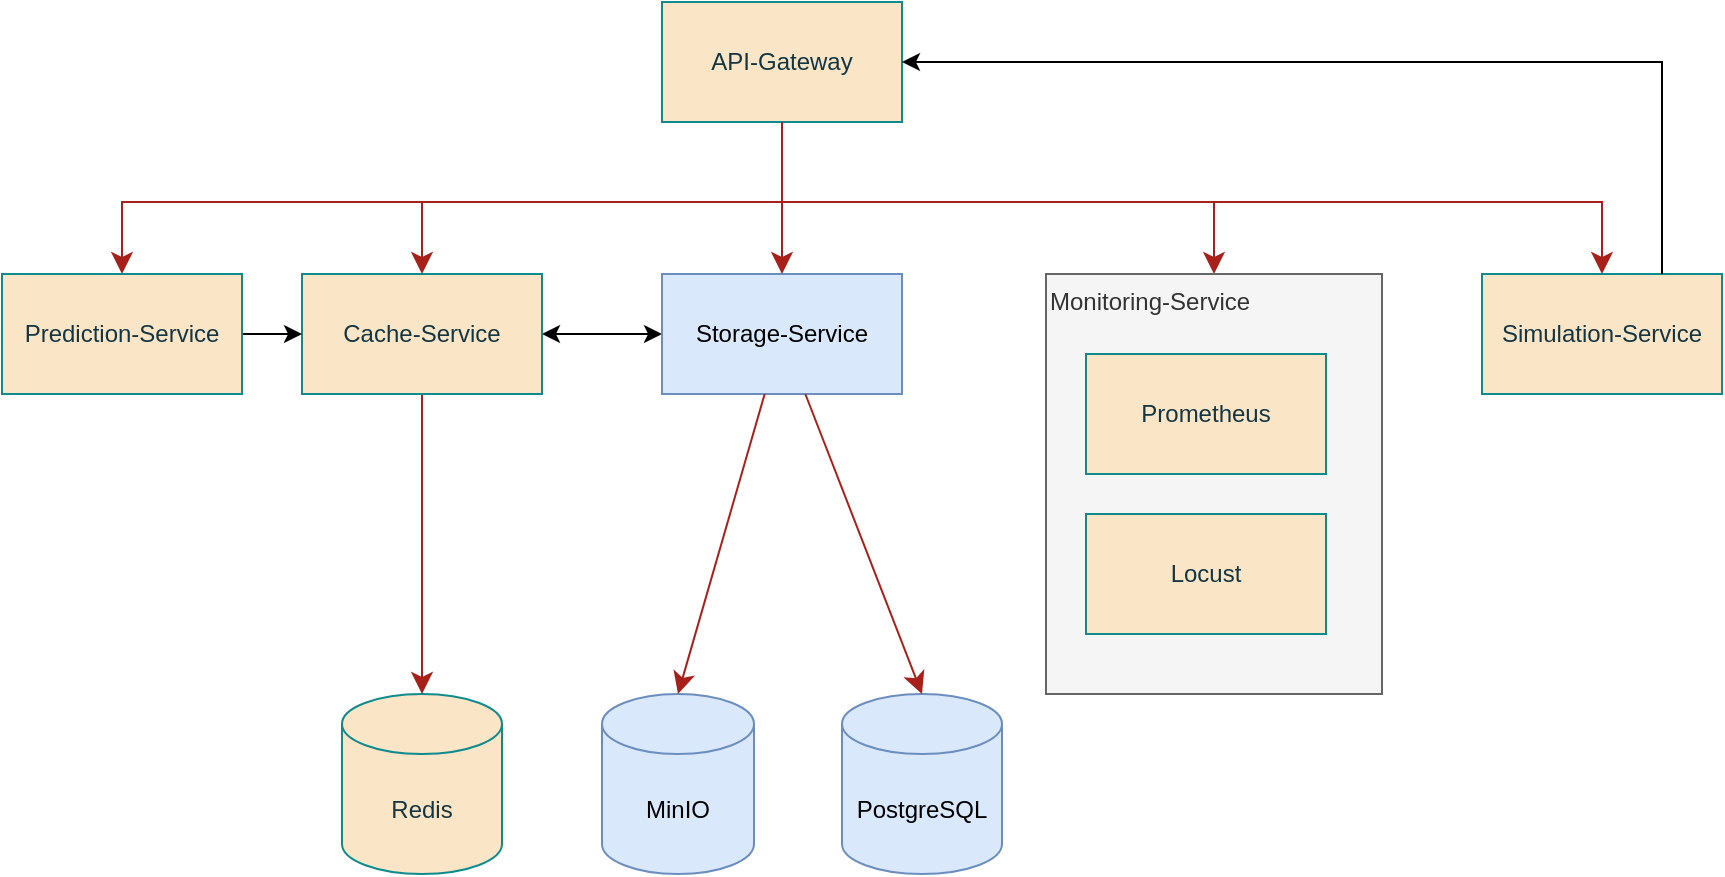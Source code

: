 <mxfile version="27.1.4">
  <diagram name="Seite-1" id="cSsHOk2Wa60f8mgRbdZm">
    <mxGraphModel dx="1181" dy="681" grid="1" gridSize="10" guides="1" tooltips="1" connect="1" arrows="1" fold="1" page="1" pageScale="1" pageWidth="827" pageHeight="1169" math="0" shadow="0" adaptiveColors="auto">
      <root>
        <mxCell id="0" />
        <mxCell id="1" parent="0" />
        <mxCell id="8NcpJ_bW0Bv_9jHg0qxz-1" style="edgeStyle=orthogonalEdgeStyle;rounded=0;orthogonalLoop=1;jettySize=auto;html=1;startArrow=classic;startFill=1;" parent="1" source="pYhCz_OLACclpXRN_d7E-1" target="ONmiQpBlXR7nflwjCwtw-11" edge="1">
          <mxGeometry relative="1" as="geometry" />
        </mxCell>
        <mxCell id="pYhCz_OLACclpXRN_d7E-1" value="Storage-Service" style="rounded=0;whiteSpace=wrap;html=1;labelBackgroundColor=none;fillColor=#dae8fc;strokeColor=#6c8ebf;" parent="1" vertex="1">
          <mxGeometry x="340" y="656" width="120" height="60" as="geometry" />
        </mxCell>
        <mxCell id="ONmiQpBlXR7nflwjCwtw-14" style="edgeStyle=none;curved=0;rounded=0;orthogonalLoop=1;jettySize=auto;html=1;entryX=0.5;entryY=0;entryDx=0;entryDy=0;fontSize=12;startSize=8;endSize=8;labelBackgroundColor=none;strokeColor=#A8201A;fontColor=default;" parent="1" source="pYhCz_OLACclpXRN_d7E-3" target="ONmiQpBlXR7nflwjCwtw-2" edge="1">
          <mxGeometry relative="1" as="geometry">
            <Array as="points">
              <mxPoint x="400" y="620" />
              <mxPoint x="616" y="620" />
            </Array>
          </mxGeometry>
        </mxCell>
        <mxCell id="ONmiQpBlXR7nflwjCwtw-15" style="edgeStyle=none;curved=1;rounded=0;orthogonalLoop=1;jettySize=auto;html=1;fontSize=12;startSize=8;endSize=8;labelBackgroundColor=none;strokeColor=#A8201A;fontColor=default;" parent="1" source="pYhCz_OLACclpXRN_d7E-3" target="pYhCz_OLACclpXRN_d7E-1" edge="1">
          <mxGeometry relative="1" as="geometry" />
        </mxCell>
        <mxCell id="ONmiQpBlXR7nflwjCwtw-17" style="edgeStyle=none;curved=0;rounded=0;orthogonalLoop=1;jettySize=auto;html=1;entryX=0.5;entryY=0;entryDx=0;entryDy=0;fontSize=12;startSize=8;endSize=8;labelBackgroundColor=none;strokeColor=#A8201A;fontColor=default;" parent="1" source="pYhCz_OLACclpXRN_d7E-3" target="ONmiQpBlXR7nflwjCwtw-12" edge="1">
          <mxGeometry relative="1" as="geometry">
            <Array as="points">
              <mxPoint x="400" y="620" />
              <mxPoint x="70" y="620" />
            </Array>
          </mxGeometry>
        </mxCell>
        <mxCell id="ONmiQpBlXR7nflwjCwtw-22" style="edgeStyle=none;curved=0;rounded=0;orthogonalLoop=1;jettySize=auto;html=1;entryX=0.5;entryY=0;entryDx=0;entryDy=0;strokeColor=#A8201A;fontSize=12;fontColor=#143642;startSize=8;endSize=8;fillColor=#FAE5C7;exitX=0.5;exitY=1;exitDx=0;exitDy=0;" parent="1" source="pYhCz_OLACclpXRN_d7E-3" target="ONmiQpBlXR7nflwjCwtw-21" edge="1">
          <mxGeometry relative="1" as="geometry">
            <mxPoint x="347" y="570" as="sourcePoint" />
            <Array as="points">
              <mxPoint x="400" y="620" />
              <mxPoint x="810" y="620" />
            </Array>
          </mxGeometry>
        </mxCell>
        <mxCell id="pYhCz_OLACclpXRN_d7E-3" value="API-Gateway" style="rounded=0;whiteSpace=wrap;html=1;labelBackgroundColor=none;fillColor=#FAE5C7;strokeColor=#0F8B8D;fontColor=#143642;" parent="1" vertex="1">
          <mxGeometry x="340" y="520" width="120" height="60" as="geometry" />
        </mxCell>
        <mxCell id="ONmiQpBlXR7nflwjCwtw-2" value="Monitoring-Service" style="rounded=0;whiteSpace=wrap;html=1;verticalAlign=top;align=left;labelBackgroundColor=none;fillColor=#f5f5f5;strokeColor=#666666;fontColor=#333333;" parent="1" vertex="1">
          <mxGeometry x="532" y="656" width="168" height="210" as="geometry" />
        </mxCell>
        <mxCell id="ONmiQpBlXR7nflwjCwtw-3" value="MinIO" style="shape=cylinder3;whiteSpace=wrap;html=1;boundedLbl=1;backgroundOutline=1;size=15;labelBackgroundColor=none;fillColor=#dae8fc;strokeColor=#6c8ebf;" parent="1" vertex="1">
          <mxGeometry x="310" y="866" width="76" height="90" as="geometry" />
        </mxCell>
        <mxCell id="ONmiQpBlXR7nflwjCwtw-4" value="PostgreSQL" style="shape=cylinder3;whiteSpace=wrap;html=1;boundedLbl=1;backgroundOutline=1;size=15;labelBackgroundColor=none;fillColor=#dae8fc;strokeColor=#6c8ebf;" parent="1" vertex="1">
          <mxGeometry x="430" y="866" width="80" height="90" as="geometry" />
        </mxCell>
        <mxCell id="ONmiQpBlXR7nflwjCwtw-7" value="Redis" style="shape=cylinder3;whiteSpace=wrap;html=1;boundedLbl=1;backgroundOutline=1;size=15;labelBackgroundColor=none;fillColor=#FAE5C7;strokeColor=#0F8B8D;fontColor=#143642;" parent="1" vertex="1">
          <mxGeometry x="180" y="866" width="80" height="90" as="geometry" />
        </mxCell>
        <mxCell id="ONmiQpBlXR7nflwjCwtw-8" value="Prometheus" style="rounded=0;whiteSpace=wrap;html=1;labelBackgroundColor=none;fillColor=#FAE5C7;strokeColor=#0F8B8D;fontColor=#143642;" parent="1" vertex="1">
          <mxGeometry x="552" y="696" width="120" height="60" as="geometry" />
        </mxCell>
        <mxCell id="ONmiQpBlXR7nflwjCwtw-9" value="Locust" style="rounded=0;whiteSpace=wrap;html=1;labelBackgroundColor=none;fillColor=#FAE5C7;strokeColor=#0F8B8D;fontColor=#143642;" parent="1" vertex="1">
          <mxGeometry x="552" y="776" width="120" height="60" as="geometry" />
        </mxCell>
        <mxCell id="ONmiQpBlXR7nflwjCwtw-18" style="edgeStyle=none;curved=1;rounded=0;orthogonalLoop=1;jettySize=auto;html=1;strokeColor=#A8201A;fontSize=12;fontColor=#143642;startSize=8;endSize=8;fillColor=#FAE5C7;" parent="1" source="ONmiQpBlXR7nflwjCwtw-11" target="ONmiQpBlXR7nflwjCwtw-7" edge="1">
          <mxGeometry relative="1" as="geometry" />
        </mxCell>
        <mxCell id="ONmiQpBlXR7nflwjCwtw-11" value="Cache-Service" style="rounded=0;whiteSpace=wrap;html=1;labelBackgroundColor=none;fillColor=#FAE5C7;strokeColor=#0F8B8D;fontColor=#143642;" parent="1" vertex="1">
          <mxGeometry x="160" y="656" width="120" height="60" as="geometry" />
        </mxCell>
        <mxCell id="HdYIlDlASf7f8Nae5Y51-1" value="" style="edgeStyle=orthogonalEdgeStyle;rounded=0;orthogonalLoop=1;jettySize=auto;html=1;" edge="1" parent="1" source="ONmiQpBlXR7nflwjCwtw-12" target="ONmiQpBlXR7nflwjCwtw-11">
          <mxGeometry relative="1" as="geometry">
            <Array as="points">
              <mxPoint x="230" y="686" />
            </Array>
          </mxGeometry>
        </mxCell>
        <mxCell id="ONmiQpBlXR7nflwjCwtw-12" value="Prediction-Service" style="rounded=0;whiteSpace=wrap;html=1;labelBackgroundColor=none;fillColor=#FAE5C7;strokeColor=#0F8B8D;fontColor=#143642;" parent="1" vertex="1">
          <mxGeometry x="10" y="656" width="120" height="60" as="geometry" />
        </mxCell>
        <mxCell id="ONmiQpBlXR7nflwjCwtw-13" style="edgeStyle=none;curved=0;rounded=0;orthogonalLoop=1;jettySize=auto;html=1;fontSize=12;startSize=8;endSize=8;entryX=0.5;entryY=0;entryDx=0;entryDy=0;labelBackgroundColor=none;strokeColor=#A8201A;fontColor=default;" parent="1" source="pYhCz_OLACclpXRN_d7E-3" target="ONmiQpBlXR7nflwjCwtw-11" edge="1">
          <mxGeometry relative="1" as="geometry">
            <mxPoint x="83" y="668" as="targetPoint" />
            <Array as="points">
              <mxPoint x="400" y="620" />
              <mxPoint x="220" y="620" />
            </Array>
          </mxGeometry>
        </mxCell>
        <mxCell id="ONmiQpBlXR7nflwjCwtw-19" style="edgeStyle=none;curved=1;rounded=0;orthogonalLoop=1;jettySize=auto;html=1;entryX=0.5;entryY=0;entryDx=0;entryDy=0;entryPerimeter=0;strokeColor=#A8201A;fontSize=12;fontColor=#143642;startSize=8;endSize=8;fillColor=#FAE5C7;" parent="1" source="pYhCz_OLACclpXRN_d7E-1" target="ONmiQpBlXR7nflwjCwtw-4" edge="1">
          <mxGeometry relative="1" as="geometry" />
        </mxCell>
        <mxCell id="ONmiQpBlXR7nflwjCwtw-20" style="edgeStyle=none;curved=1;rounded=0;orthogonalLoop=1;jettySize=auto;html=1;entryX=0.5;entryY=0;entryDx=0;entryDy=0;entryPerimeter=0;strokeColor=#A8201A;fontSize=12;fontColor=#143642;startSize=8;endSize=8;fillColor=#FAE5C7;" parent="1" source="pYhCz_OLACclpXRN_d7E-1" target="ONmiQpBlXR7nflwjCwtw-3" edge="1">
          <mxGeometry relative="1" as="geometry" />
        </mxCell>
        <mxCell id="ONmiQpBlXR7nflwjCwtw-21" value="Simulation-Service" style="rounded=0;whiteSpace=wrap;html=1;labelBackgroundColor=none;fillColor=#FAE5C7;strokeColor=#0F8B8D;fontColor=#143642;" parent="1" vertex="1">
          <mxGeometry x="750" y="656" width="120" height="60" as="geometry" />
        </mxCell>
        <mxCell id="HdYIlDlASf7f8Nae5Y51-3" style="edgeStyle=orthogonalEdgeStyle;rounded=0;orthogonalLoop=1;jettySize=auto;html=1;entryX=1;entryY=0.5;entryDx=0;entryDy=0;exitX=0.75;exitY=0;exitDx=0;exitDy=0;" edge="1" parent="1" source="ONmiQpBlXR7nflwjCwtw-21" target="pYhCz_OLACclpXRN_d7E-3">
          <mxGeometry relative="1" as="geometry">
            <Array as="points">
              <mxPoint x="840" y="550" />
            </Array>
          </mxGeometry>
        </mxCell>
      </root>
    </mxGraphModel>
  </diagram>
</mxfile>
